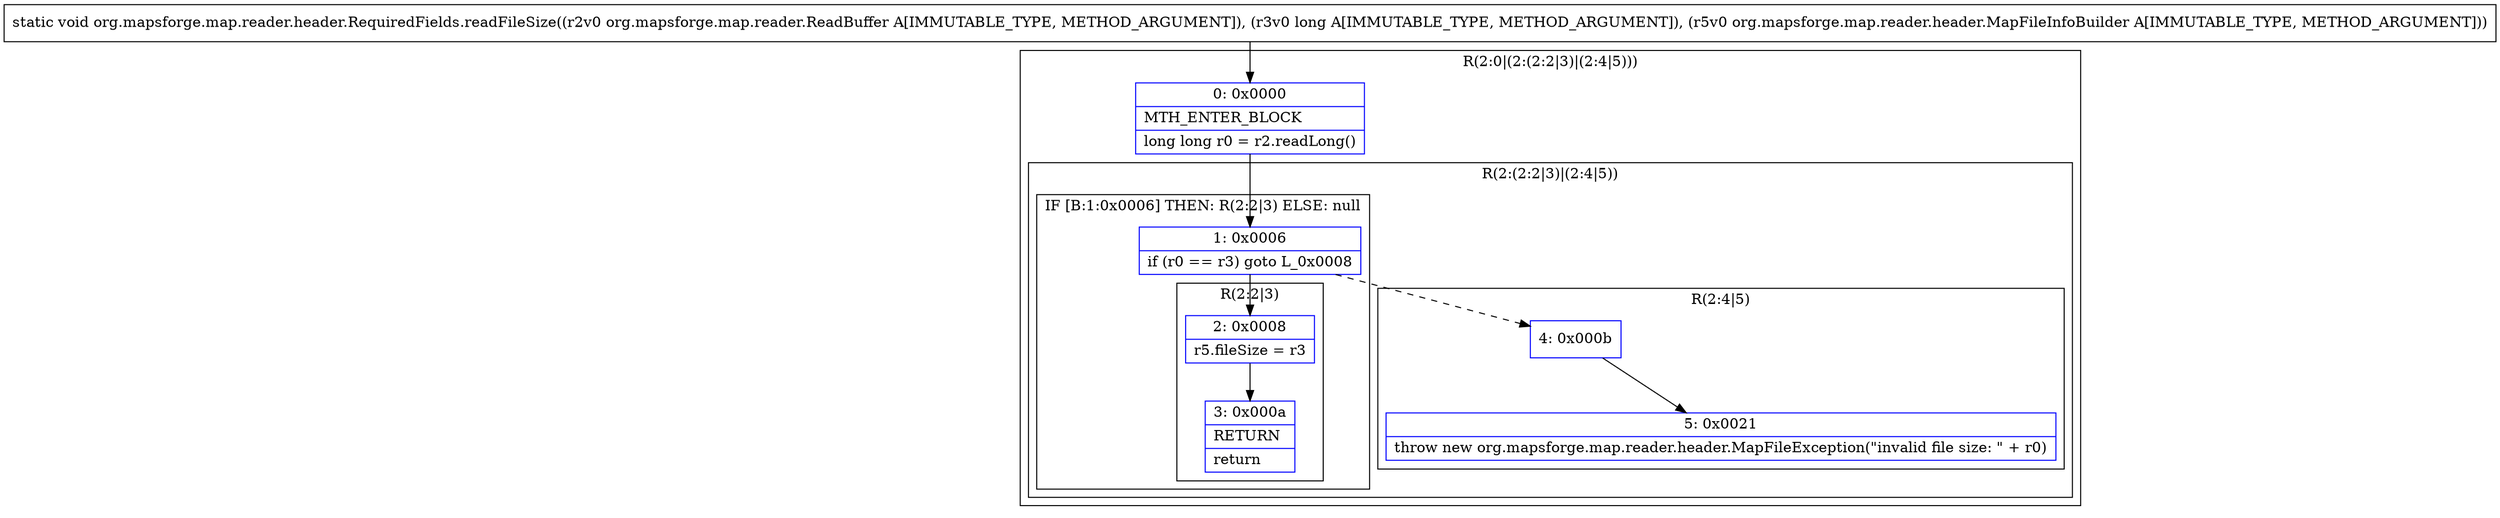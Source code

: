 digraph "CFG fororg.mapsforge.map.reader.header.RequiredFields.readFileSize(Lorg\/mapsforge\/map\/reader\/ReadBuffer;JLorg\/mapsforge\/map\/reader\/header\/MapFileInfoBuilder;)V" {
subgraph cluster_Region_36904369 {
label = "R(2:0|(2:(2:2|3)|(2:4|5)))";
node [shape=record,color=blue];
Node_0 [shape=record,label="{0\:\ 0x0000|MTH_ENTER_BLOCK\l|long long r0 = r2.readLong()\l}"];
subgraph cluster_Region_535664610 {
label = "R(2:(2:2|3)|(2:4|5))";
node [shape=record,color=blue];
subgraph cluster_IfRegion_2010836775 {
label = "IF [B:1:0x0006] THEN: R(2:2|3) ELSE: null";
node [shape=record,color=blue];
Node_1 [shape=record,label="{1\:\ 0x0006|if (r0 == r3) goto L_0x0008\l}"];
subgraph cluster_Region_1233343926 {
label = "R(2:2|3)";
node [shape=record,color=blue];
Node_2 [shape=record,label="{2\:\ 0x0008|r5.fileSize = r3\l}"];
Node_3 [shape=record,label="{3\:\ 0x000a|RETURN\l|return\l}"];
}
}
subgraph cluster_Region_96511118 {
label = "R(2:4|5)";
node [shape=record,color=blue];
Node_4 [shape=record,label="{4\:\ 0x000b}"];
Node_5 [shape=record,label="{5\:\ 0x0021|throw new org.mapsforge.map.reader.header.MapFileException(\"invalid file size: \" + r0)\l}"];
}
}
}
MethodNode[shape=record,label="{static void org.mapsforge.map.reader.header.RequiredFields.readFileSize((r2v0 org.mapsforge.map.reader.ReadBuffer A[IMMUTABLE_TYPE, METHOD_ARGUMENT]), (r3v0 long A[IMMUTABLE_TYPE, METHOD_ARGUMENT]), (r5v0 org.mapsforge.map.reader.header.MapFileInfoBuilder A[IMMUTABLE_TYPE, METHOD_ARGUMENT])) }"];
MethodNode -> Node_0;
Node_0 -> Node_1;
Node_1 -> Node_2;
Node_1 -> Node_4[style=dashed];
Node_2 -> Node_3;
Node_4 -> Node_5;
}

